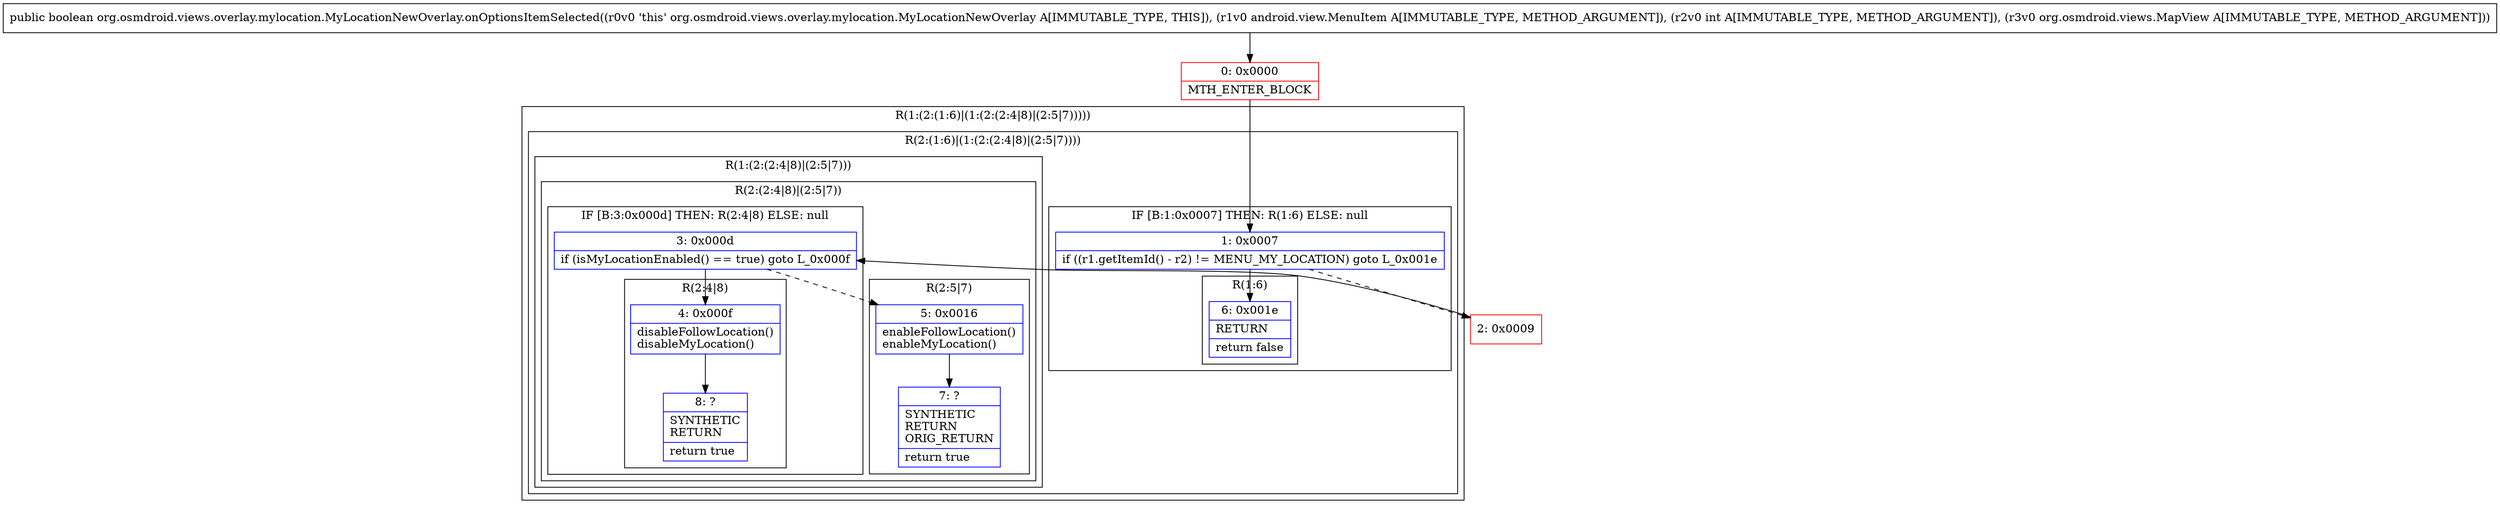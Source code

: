digraph "CFG fororg.osmdroid.views.overlay.mylocation.MyLocationNewOverlay.onOptionsItemSelected(Landroid\/view\/MenuItem;ILorg\/osmdroid\/views\/MapView;)Z" {
subgraph cluster_Region_1756279037 {
label = "R(1:(2:(1:6)|(1:(2:(2:4|8)|(2:5|7)))))";
node [shape=record,color=blue];
subgraph cluster_Region_201897364 {
label = "R(2:(1:6)|(1:(2:(2:4|8)|(2:5|7))))";
node [shape=record,color=blue];
subgraph cluster_IfRegion_321227597 {
label = "IF [B:1:0x0007] THEN: R(1:6) ELSE: null";
node [shape=record,color=blue];
Node_1 [shape=record,label="{1\:\ 0x0007|if ((r1.getItemId() \- r2) != MENU_MY_LOCATION) goto L_0x001e\l}"];
subgraph cluster_Region_579593202 {
label = "R(1:6)";
node [shape=record,color=blue];
Node_6 [shape=record,label="{6\:\ 0x001e|RETURN\l|return false\l}"];
}
}
subgraph cluster_Region_1069516294 {
label = "R(1:(2:(2:4|8)|(2:5|7)))";
node [shape=record,color=blue];
subgraph cluster_Region_1993482352 {
label = "R(2:(2:4|8)|(2:5|7))";
node [shape=record,color=blue];
subgraph cluster_IfRegion_1225961988 {
label = "IF [B:3:0x000d] THEN: R(2:4|8) ELSE: null";
node [shape=record,color=blue];
Node_3 [shape=record,label="{3\:\ 0x000d|if (isMyLocationEnabled() == true) goto L_0x000f\l}"];
subgraph cluster_Region_880495783 {
label = "R(2:4|8)";
node [shape=record,color=blue];
Node_4 [shape=record,label="{4\:\ 0x000f|disableFollowLocation()\ldisableMyLocation()\l}"];
Node_8 [shape=record,label="{8\:\ ?|SYNTHETIC\lRETURN\l|return true\l}"];
}
}
subgraph cluster_Region_2008511384 {
label = "R(2:5|7)";
node [shape=record,color=blue];
Node_5 [shape=record,label="{5\:\ 0x0016|enableFollowLocation()\lenableMyLocation()\l}"];
Node_7 [shape=record,label="{7\:\ ?|SYNTHETIC\lRETURN\lORIG_RETURN\l|return true\l}"];
}
}
}
}
}
Node_0 [shape=record,color=red,label="{0\:\ 0x0000|MTH_ENTER_BLOCK\l}"];
Node_2 [shape=record,color=red,label="{2\:\ 0x0009}"];
MethodNode[shape=record,label="{public boolean org.osmdroid.views.overlay.mylocation.MyLocationNewOverlay.onOptionsItemSelected((r0v0 'this' org.osmdroid.views.overlay.mylocation.MyLocationNewOverlay A[IMMUTABLE_TYPE, THIS]), (r1v0 android.view.MenuItem A[IMMUTABLE_TYPE, METHOD_ARGUMENT]), (r2v0 int A[IMMUTABLE_TYPE, METHOD_ARGUMENT]), (r3v0 org.osmdroid.views.MapView A[IMMUTABLE_TYPE, METHOD_ARGUMENT])) }"];
MethodNode -> Node_0;
Node_1 -> Node_2[style=dashed];
Node_1 -> Node_6;
Node_3 -> Node_4;
Node_3 -> Node_5[style=dashed];
Node_4 -> Node_8;
Node_5 -> Node_7;
Node_0 -> Node_1;
Node_2 -> Node_3;
}

